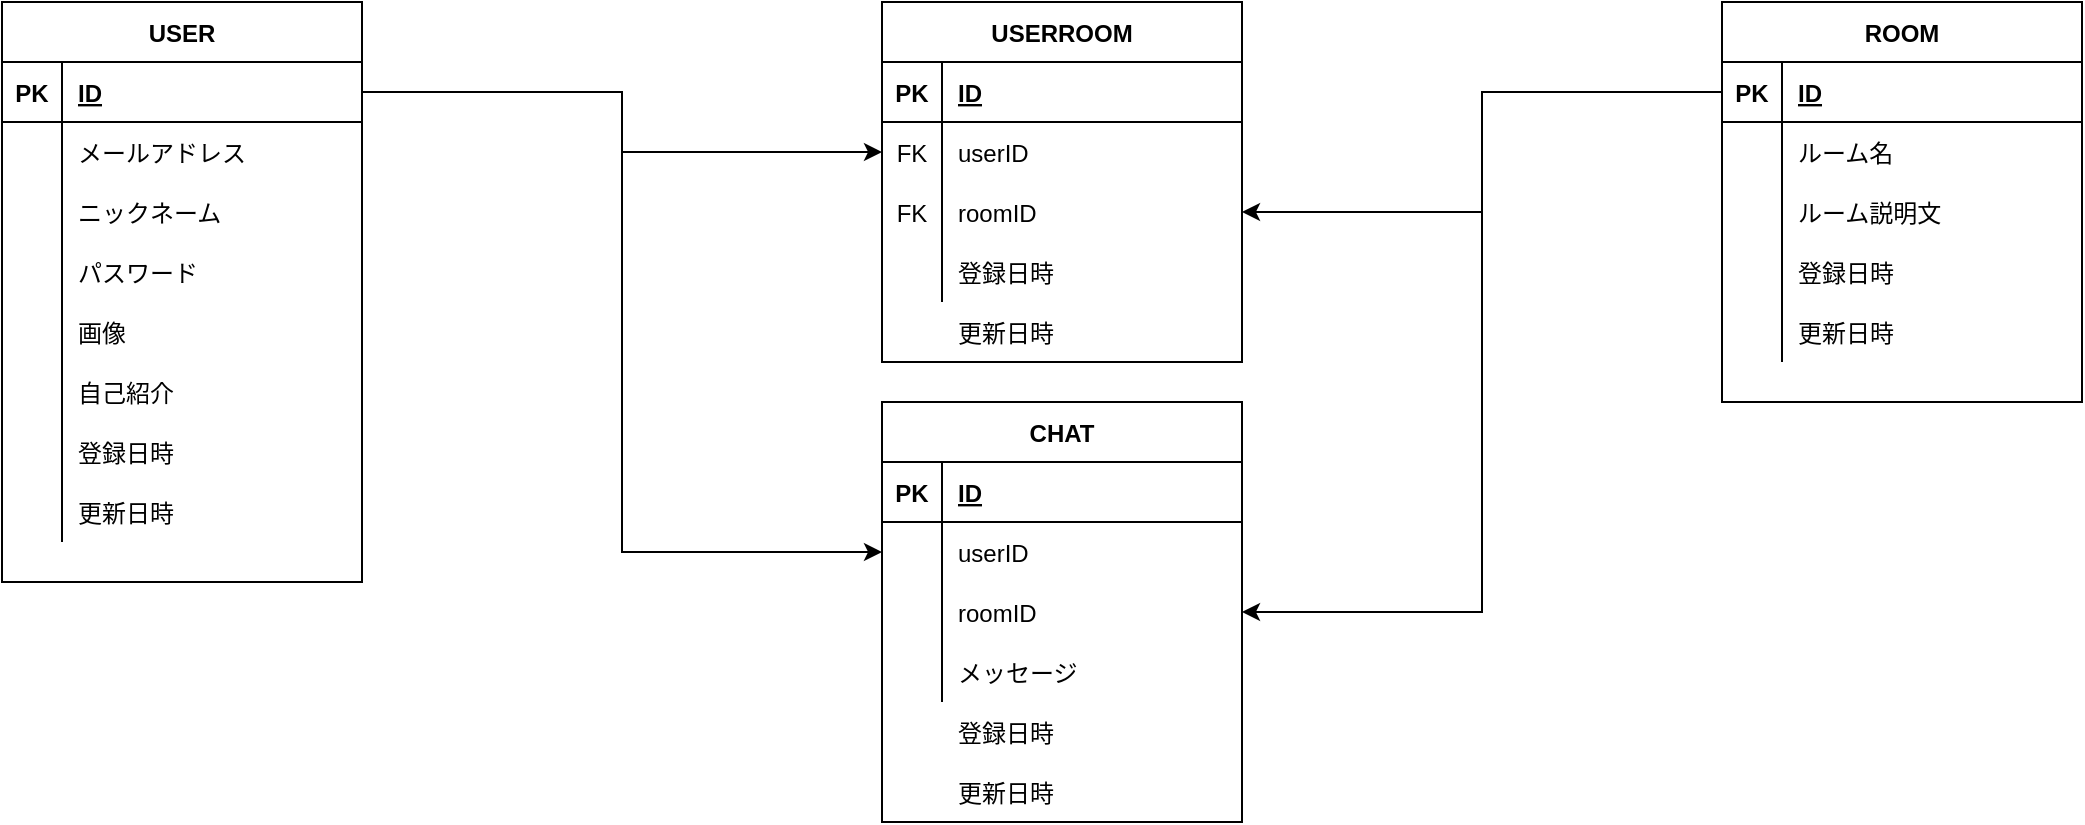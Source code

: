 <mxfile version="14.0.1" type="github">
  <diagram id="dEB8XlI67_u_IVw_Vs-G" name="ページ1">
    <mxGraphModel dx="1113" dy="667" grid="1" gridSize="10" guides="1" tooltips="1" connect="1" arrows="1" fold="1" page="1" pageScale="1" pageWidth="1654" pageHeight="1169" math="0" shadow="0">
      <root>
        <mxCell id="0" />
        <mxCell id="1" parent="0" />
        <mxCell id="pdT_NjHJpdxYsYQ8o59m-1" value="USER" style="shape=table;startSize=30;container=1;collapsible=1;childLayout=tableLayout;fixedRows=1;rowLines=0;fontStyle=1;align=center;resizeLast=1;" vertex="1" parent="1">
          <mxGeometry x="40" y="40" width="180" height="290" as="geometry" />
        </mxCell>
        <mxCell id="pdT_NjHJpdxYsYQ8o59m-2" value="" style="shape=partialRectangle;collapsible=0;dropTarget=0;pointerEvents=0;fillColor=none;top=0;left=0;bottom=1;right=0;points=[[0,0.5],[1,0.5]];portConstraint=eastwest;" vertex="1" parent="pdT_NjHJpdxYsYQ8o59m-1">
          <mxGeometry y="30" width="180" height="30" as="geometry" />
        </mxCell>
        <mxCell id="pdT_NjHJpdxYsYQ8o59m-3" value="PK" style="shape=partialRectangle;connectable=0;fillColor=none;top=0;left=0;bottom=0;right=0;fontStyle=1;overflow=hidden;" vertex="1" parent="pdT_NjHJpdxYsYQ8o59m-2">
          <mxGeometry width="30" height="30" as="geometry" />
        </mxCell>
        <mxCell id="pdT_NjHJpdxYsYQ8o59m-4" value="ID" style="shape=partialRectangle;connectable=0;fillColor=none;top=0;left=0;bottom=0;right=0;align=left;spacingLeft=6;fontStyle=5;overflow=hidden;" vertex="1" parent="pdT_NjHJpdxYsYQ8o59m-2">
          <mxGeometry x="30" width="150" height="30" as="geometry" />
        </mxCell>
        <mxCell id="pdT_NjHJpdxYsYQ8o59m-5" value="" style="shape=partialRectangle;collapsible=0;dropTarget=0;pointerEvents=0;fillColor=none;top=0;left=0;bottom=0;right=0;points=[[0,0.5],[1,0.5]];portConstraint=eastwest;" vertex="1" parent="pdT_NjHJpdxYsYQ8o59m-1">
          <mxGeometry y="60" width="180" height="30" as="geometry" />
        </mxCell>
        <mxCell id="pdT_NjHJpdxYsYQ8o59m-6" value="" style="shape=partialRectangle;connectable=0;fillColor=none;top=0;left=0;bottom=0;right=0;editable=1;overflow=hidden;" vertex="1" parent="pdT_NjHJpdxYsYQ8o59m-5">
          <mxGeometry width="30" height="30" as="geometry" />
        </mxCell>
        <mxCell id="pdT_NjHJpdxYsYQ8o59m-7" value="メールアドレス" style="shape=partialRectangle;connectable=0;fillColor=none;top=0;left=0;bottom=0;right=0;align=left;spacingLeft=6;overflow=hidden;" vertex="1" parent="pdT_NjHJpdxYsYQ8o59m-5">
          <mxGeometry x="30" width="150" height="30" as="geometry" />
        </mxCell>
        <mxCell id="pdT_NjHJpdxYsYQ8o59m-8" value="" style="shape=partialRectangle;collapsible=0;dropTarget=0;pointerEvents=0;fillColor=none;top=0;left=0;bottom=0;right=0;points=[[0,0.5],[1,0.5]];portConstraint=eastwest;" vertex="1" parent="pdT_NjHJpdxYsYQ8o59m-1">
          <mxGeometry y="90" width="180" height="30" as="geometry" />
        </mxCell>
        <mxCell id="pdT_NjHJpdxYsYQ8o59m-9" value="" style="shape=partialRectangle;connectable=0;fillColor=none;top=0;left=0;bottom=0;right=0;editable=1;overflow=hidden;" vertex="1" parent="pdT_NjHJpdxYsYQ8o59m-8">
          <mxGeometry width="30" height="30" as="geometry" />
        </mxCell>
        <mxCell id="pdT_NjHJpdxYsYQ8o59m-10" value="ニックネーム" style="shape=partialRectangle;connectable=0;fillColor=none;top=0;left=0;bottom=0;right=0;align=left;spacingLeft=6;overflow=hidden;" vertex="1" parent="pdT_NjHJpdxYsYQ8o59m-8">
          <mxGeometry x="30" width="150" height="30" as="geometry" />
        </mxCell>
        <mxCell id="pdT_NjHJpdxYsYQ8o59m-11" value="" style="shape=partialRectangle;collapsible=0;dropTarget=0;pointerEvents=0;fillColor=none;top=0;left=0;bottom=0;right=0;points=[[0,0.5],[1,0.5]];portConstraint=eastwest;" vertex="1" parent="pdT_NjHJpdxYsYQ8o59m-1">
          <mxGeometry y="120" width="180" height="30" as="geometry" />
        </mxCell>
        <mxCell id="pdT_NjHJpdxYsYQ8o59m-12" value="" style="shape=partialRectangle;connectable=0;fillColor=none;top=0;left=0;bottom=0;right=0;editable=1;overflow=hidden;" vertex="1" parent="pdT_NjHJpdxYsYQ8o59m-11">
          <mxGeometry width="30" height="30" as="geometry" />
        </mxCell>
        <mxCell id="pdT_NjHJpdxYsYQ8o59m-13" value="パスワード" style="shape=partialRectangle;connectable=0;fillColor=none;top=0;left=0;bottom=0;right=0;align=left;spacingLeft=6;overflow=hidden;" vertex="1" parent="pdT_NjHJpdxYsYQ8o59m-11">
          <mxGeometry x="30" width="150" height="30" as="geometry" />
        </mxCell>
        <mxCell id="pdT_NjHJpdxYsYQ8o59m-14" value="" style="shape=partialRectangle;collapsible=0;dropTarget=0;pointerEvents=0;fillColor=none;top=0;left=0;bottom=0;right=0;points=[[0,0.5],[1,0.5]];portConstraint=eastwest;" vertex="1" parent="pdT_NjHJpdxYsYQ8o59m-1">
          <mxGeometry y="150" width="180" height="30" as="geometry" />
        </mxCell>
        <mxCell id="pdT_NjHJpdxYsYQ8o59m-15" value="" style="shape=partialRectangle;connectable=0;fillColor=none;top=0;left=0;bottom=0;right=0;editable=1;overflow=hidden;" vertex="1" parent="pdT_NjHJpdxYsYQ8o59m-14">
          <mxGeometry width="30" height="30" as="geometry" />
        </mxCell>
        <mxCell id="pdT_NjHJpdxYsYQ8o59m-16" value="画像" style="shape=partialRectangle;connectable=0;fillColor=none;top=0;left=0;bottom=0;right=0;align=left;spacingLeft=6;overflow=hidden;" vertex="1" parent="pdT_NjHJpdxYsYQ8o59m-14">
          <mxGeometry x="30" width="150" height="30" as="geometry" />
        </mxCell>
        <mxCell id="pdT_NjHJpdxYsYQ8o59m-17" value="" style="shape=partialRectangle;collapsible=0;dropTarget=0;pointerEvents=0;fillColor=none;top=0;left=0;bottom=0;right=0;points=[[0,0.5],[1,0.5]];portConstraint=eastwest;" vertex="1" parent="pdT_NjHJpdxYsYQ8o59m-1">
          <mxGeometry y="180" width="180" height="30" as="geometry" />
        </mxCell>
        <mxCell id="pdT_NjHJpdxYsYQ8o59m-18" value="" style="shape=partialRectangle;connectable=0;fillColor=none;top=0;left=0;bottom=0;right=0;editable=1;overflow=hidden;" vertex="1" parent="pdT_NjHJpdxYsYQ8o59m-17">
          <mxGeometry width="30" height="30" as="geometry" />
        </mxCell>
        <mxCell id="pdT_NjHJpdxYsYQ8o59m-19" value="自己紹介" style="shape=partialRectangle;connectable=0;fillColor=none;top=0;left=0;bottom=0;right=0;align=left;spacingLeft=6;overflow=hidden;" vertex="1" parent="pdT_NjHJpdxYsYQ8o59m-17">
          <mxGeometry x="30" width="150" height="30" as="geometry" />
        </mxCell>
        <mxCell id="pdT_NjHJpdxYsYQ8o59m-71" value="" style="shape=partialRectangle;collapsible=0;dropTarget=0;pointerEvents=0;fillColor=none;top=0;left=0;bottom=0;right=0;points=[[0,0.5],[1,0.5]];portConstraint=eastwest;" vertex="1" parent="pdT_NjHJpdxYsYQ8o59m-1">
          <mxGeometry y="210" width="180" height="30" as="geometry" />
        </mxCell>
        <mxCell id="pdT_NjHJpdxYsYQ8o59m-72" value="" style="shape=partialRectangle;connectable=0;fillColor=none;top=0;left=0;bottom=0;right=0;editable=1;overflow=hidden;" vertex="1" parent="pdT_NjHJpdxYsYQ8o59m-71">
          <mxGeometry width="30" height="30" as="geometry" />
        </mxCell>
        <mxCell id="pdT_NjHJpdxYsYQ8o59m-73" value="登録日時" style="shape=partialRectangle;connectable=0;fillColor=none;top=0;left=0;bottom=0;right=0;align=left;spacingLeft=6;overflow=hidden;" vertex="1" parent="pdT_NjHJpdxYsYQ8o59m-71">
          <mxGeometry x="30" width="150" height="30" as="geometry" />
        </mxCell>
        <mxCell id="pdT_NjHJpdxYsYQ8o59m-75" value="" style="shape=partialRectangle;collapsible=0;dropTarget=0;pointerEvents=0;fillColor=none;top=0;left=0;bottom=0;right=0;points=[[0,0.5],[1,0.5]];portConstraint=eastwest;" vertex="1" parent="pdT_NjHJpdxYsYQ8o59m-1">
          <mxGeometry y="240" width="180" height="30" as="geometry" />
        </mxCell>
        <mxCell id="pdT_NjHJpdxYsYQ8o59m-76" value="" style="shape=partialRectangle;connectable=0;fillColor=none;top=0;left=0;bottom=0;right=0;editable=1;overflow=hidden;" vertex="1" parent="pdT_NjHJpdxYsYQ8o59m-75">
          <mxGeometry width="30" height="30" as="geometry" />
        </mxCell>
        <mxCell id="pdT_NjHJpdxYsYQ8o59m-77" value="更新日時" style="shape=partialRectangle;connectable=0;fillColor=none;top=0;left=0;bottom=0;right=0;align=left;spacingLeft=6;overflow=hidden;" vertex="1" parent="pdT_NjHJpdxYsYQ8o59m-75">
          <mxGeometry x="30" width="150" height="30" as="geometry" />
        </mxCell>
        <mxCell id="pdT_NjHJpdxYsYQ8o59m-20" value="ROOM" style="shape=table;startSize=30;container=1;collapsible=1;childLayout=tableLayout;fixedRows=1;rowLines=0;fontStyle=1;align=center;resizeLast=1;" vertex="1" parent="1">
          <mxGeometry x="900" y="40" width="180" height="200" as="geometry" />
        </mxCell>
        <mxCell id="pdT_NjHJpdxYsYQ8o59m-21" value="" style="shape=partialRectangle;collapsible=0;dropTarget=0;pointerEvents=0;fillColor=none;top=0;left=0;bottom=1;right=0;points=[[0,0.5],[1,0.5]];portConstraint=eastwest;" vertex="1" parent="pdT_NjHJpdxYsYQ8o59m-20">
          <mxGeometry y="30" width="180" height="30" as="geometry" />
        </mxCell>
        <mxCell id="pdT_NjHJpdxYsYQ8o59m-22" value="PK" style="shape=partialRectangle;connectable=0;fillColor=none;top=0;left=0;bottom=0;right=0;fontStyle=1;overflow=hidden;" vertex="1" parent="pdT_NjHJpdxYsYQ8o59m-21">
          <mxGeometry width="30" height="30" as="geometry" />
        </mxCell>
        <mxCell id="pdT_NjHJpdxYsYQ8o59m-23" value="ID" style="shape=partialRectangle;connectable=0;fillColor=none;top=0;left=0;bottom=0;right=0;align=left;spacingLeft=6;fontStyle=5;overflow=hidden;" vertex="1" parent="pdT_NjHJpdxYsYQ8o59m-21">
          <mxGeometry x="30" width="150" height="30" as="geometry" />
        </mxCell>
        <mxCell id="pdT_NjHJpdxYsYQ8o59m-24" value="" style="shape=partialRectangle;collapsible=0;dropTarget=0;pointerEvents=0;fillColor=none;top=0;left=0;bottom=0;right=0;points=[[0,0.5],[1,0.5]];portConstraint=eastwest;" vertex="1" parent="pdT_NjHJpdxYsYQ8o59m-20">
          <mxGeometry y="60" width="180" height="30" as="geometry" />
        </mxCell>
        <mxCell id="pdT_NjHJpdxYsYQ8o59m-25" value="" style="shape=partialRectangle;connectable=0;fillColor=none;top=0;left=0;bottom=0;right=0;editable=1;overflow=hidden;" vertex="1" parent="pdT_NjHJpdxYsYQ8o59m-24">
          <mxGeometry width="30" height="30" as="geometry" />
        </mxCell>
        <mxCell id="pdT_NjHJpdxYsYQ8o59m-26" value="ルーム名" style="shape=partialRectangle;connectable=0;fillColor=none;top=0;left=0;bottom=0;right=0;align=left;spacingLeft=6;overflow=hidden;" vertex="1" parent="pdT_NjHJpdxYsYQ8o59m-24">
          <mxGeometry x="30" width="150" height="30" as="geometry" />
        </mxCell>
        <mxCell id="pdT_NjHJpdxYsYQ8o59m-67" value="" style="shape=partialRectangle;collapsible=0;dropTarget=0;pointerEvents=0;fillColor=none;top=0;left=0;bottom=0;right=0;points=[[0,0.5],[1,0.5]];portConstraint=eastwest;" vertex="1" parent="pdT_NjHJpdxYsYQ8o59m-20">
          <mxGeometry y="90" width="180" height="30" as="geometry" />
        </mxCell>
        <mxCell id="pdT_NjHJpdxYsYQ8o59m-68" value="" style="shape=partialRectangle;connectable=0;fillColor=none;top=0;left=0;bottom=0;right=0;editable=1;overflow=hidden;" vertex="1" parent="pdT_NjHJpdxYsYQ8o59m-67">
          <mxGeometry width="30" height="30" as="geometry" />
        </mxCell>
        <mxCell id="pdT_NjHJpdxYsYQ8o59m-69" value="ルーム説明文" style="shape=partialRectangle;connectable=0;fillColor=none;top=0;left=0;bottom=0;right=0;align=left;spacingLeft=6;overflow=hidden;" vertex="1" parent="pdT_NjHJpdxYsYQ8o59m-67">
          <mxGeometry x="30" width="150" height="30" as="geometry" />
        </mxCell>
        <mxCell id="pdT_NjHJpdxYsYQ8o59m-27" value="" style="shape=partialRectangle;collapsible=0;dropTarget=0;pointerEvents=0;fillColor=none;top=0;left=0;bottom=0;right=0;points=[[0,0.5],[1,0.5]];portConstraint=eastwest;" vertex="1" parent="pdT_NjHJpdxYsYQ8o59m-20">
          <mxGeometry y="120" width="180" height="30" as="geometry" />
        </mxCell>
        <mxCell id="pdT_NjHJpdxYsYQ8o59m-28" value="" style="shape=partialRectangle;connectable=0;fillColor=none;top=0;left=0;bottom=0;right=0;editable=1;overflow=hidden;" vertex="1" parent="pdT_NjHJpdxYsYQ8o59m-27">
          <mxGeometry width="30" height="30" as="geometry" />
        </mxCell>
        <mxCell id="pdT_NjHJpdxYsYQ8o59m-29" value="" style="shape=partialRectangle;connectable=0;fillColor=none;top=0;left=0;bottom=0;right=0;align=left;spacingLeft=6;overflow=hidden;" vertex="1" parent="pdT_NjHJpdxYsYQ8o59m-27">
          <mxGeometry x="30" width="150" height="30" as="geometry" />
        </mxCell>
        <mxCell id="pdT_NjHJpdxYsYQ8o59m-30" value="" style="shape=partialRectangle;collapsible=0;dropTarget=0;pointerEvents=0;fillColor=none;top=0;left=0;bottom=0;right=0;points=[[0,0.5],[1,0.5]];portConstraint=eastwest;" vertex="1" parent="pdT_NjHJpdxYsYQ8o59m-20">
          <mxGeometry y="150" width="180" height="30" as="geometry" />
        </mxCell>
        <mxCell id="pdT_NjHJpdxYsYQ8o59m-31" value="" style="shape=partialRectangle;connectable=0;fillColor=none;top=0;left=0;bottom=0;right=0;editable=1;overflow=hidden;" vertex="1" parent="pdT_NjHJpdxYsYQ8o59m-30">
          <mxGeometry width="30" height="30" as="geometry" />
        </mxCell>
        <mxCell id="pdT_NjHJpdxYsYQ8o59m-32" value="" style="shape=partialRectangle;connectable=0;fillColor=none;top=0;left=0;bottom=0;right=0;align=left;spacingLeft=6;overflow=hidden;" vertex="1" parent="pdT_NjHJpdxYsYQ8o59m-30">
          <mxGeometry x="30" width="150" height="30" as="geometry" />
        </mxCell>
        <mxCell id="pdT_NjHJpdxYsYQ8o59m-33" value="USERROOM" style="shape=table;startSize=30;container=1;collapsible=1;childLayout=tableLayout;fixedRows=1;rowLines=0;fontStyle=1;align=center;resizeLast=1;" vertex="1" parent="1">
          <mxGeometry x="480" y="40" width="180" height="180" as="geometry" />
        </mxCell>
        <mxCell id="pdT_NjHJpdxYsYQ8o59m-34" value="" style="shape=partialRectangle;collapsible=0;dropTarget=0;pointerEvents=0;fillColor=none;top=0;left=0;bottom=1;right=0;points=[[0,0.5],[1,0.5]];portConstraint=eastwest;" vertex="1" parent="pdT_NjHJpdxYsYQ8o59m-33">
          <mxGeometry y="30" width="180" height="30" as="geometry" />
        </mxCell>
        <mxCell id="pdT_NjHJpdxYsYQ8o59m-35" value="PK" style="shape=partialRectangle;connectable=0;fillColor=none;top=0;left=0;bottom=0;right=0;fontStyle=1;overflow=hidden;" vertex="1" parent="pdT_NjHJpdxYsYQ8o59m-34">
          <mxGeometry width="30" height="30" as="geometry" />
        </mxCell>
        <mxCell id="pdT_NjHJpdxYsYQ8o59m-36" value="ID" style="shape=partialRectangle;connectable=0;fillColor=none;top=0;left=0;bottom=0;right=0;align=left;spacingLeft=6;fontStyle=5;overflow=hidden;" vertex="1" parent="pdT_NjHJpdxYsYQ8o59m-34">
          <mxGeometry x="30" width="150" height="30" as="geometry" />
        </mxCell>
        <mxCell id="pdT_NjHJpdxYsYQ8o59m-37" value="" style="shape=partialRectangle;collapsible=0;dropTarget=0;pointerEvents=0;fillColor=none;top=0;left=0;bottom=0;right=0;points=[[0,0.5],[1,0.5]];portConstraint=eastwest;" vertex="1" parent="pdT_NjHJpdxYsYQ8o59m-33">
          <mxGeometry y="60" width="180" height="30" as="geometry" />
        </mxCell>
        <mxCell id="pdT_NjHJpdxYsYQ8o59m-38" value="FK" style="shape=partialRectangle;connectable=0;fillColor=none;top=0;left=0;bottom=0;right=0;editable=1;overflow=hidden;" vertex="1" parent="pdT_NjHJpdxYsYQ8o59m-37">
          <mxGeometry width="30" height="30" as="geometry" />
        </mxCell>
        <mxCell id="pdT_NjHJpdxYsYQ8o59m-39" value="userID" style="shape=partialRectangle;connectable=0;fillColor=none;top=0;left=0;bottom=0;right=0;align=left;spacingLeft=6;overflow=hidden;" vertex="1" parent="pdT_NjHJpdxYsYQ8o59m-37">
          <mxGeometry x="30" width="150" height="30" as="geometry" />
        </mxCell>
        <mxCell id="pdT_NjHJpdxYsYQ8o59m-40" value="" style="shape=partialRectangle;collapsible=0;dropTarget=0;pointerEvents=0;fillColor=none;top=0;left=0;bottom=0;right=0;points=[[0,0.5],[1,0.5]];portConstraint=eastwest;" vertex="1" parent="pdT_NjHJpdxYsYQ8o59m-33">
          <mxGeometry y="90" width="180" height="30" as="geometry" />
        </mxCell>
        <mxCell id="pdT_NjHJpdxYsYQ8o59m-41" value="FK" style="shape=partialRectangle;connectable=0;fillColor=none;top=0;left=0;bottom=0;right=0;editable=1;overflow=hidden;" vertex="1" parent="pdT_NjHJpdxYsYQ8o59m-40">
          <mxGeometry width="30" height="30" as="geometry" />
        </mxCell>
        <mxCell id="pdT_NjHJpdxYsYQ8o59m-42" value="roomID" style="shape=partialRectangle;connectable=0;fillColor=none;top=0;left=0;bottom=0;right=0;align=left;spacingLeft=6;overflow=hidden;" vertex="1" parent="pdT_NjHJpdxYsYQ8o59m-40">
          <mxGeometry x="30" width="150" height="30" as="geometry" />
        </mxCell>
        <mxCell id="pdT_NjHJpdxYsYQ8o59m-43" value="" style="shape=partialRectangle;collapsible=0;dropTarget=0;pointerEvents=0;fillColor=none;top=0;left=0;bottom=0;right=0;points=[[0,0.5],[1,0.5]];portConstraint=eastwest;" vertex="1" parent="pdT_NjHJpdxYsYQ8o59m-33">
          <mxGeometry y="120" width="180" height="30" as="geometry" />
        </mxCell>
        <mxCell id="pdT_NjHJpdxYsYQ8o59m-44" value="" style="shape=partialRectangle;connectable=0;fillColor=none;top=0;left=0;bottom=0;right=0;editable=1;overflow=hidden;" vertex="1" parent="pdT_NjHJpdxYsYQ8o59m-43">
          <mxGeometry width="30" height="30" as="geometry" />
        </mxCell>
        <mxCell id="pdT_NjHJpdxYsYQ8o59m-45" value="" style="shape=partialRectangle;connectable=0;fillColor=none;top=0;left=0;bottom=0;right=0;align=left;spacingLeft=6;overflow=hidden;" vertex="1" parent="pdT_NjHJpdxYsYQ8o59m-43">
          <mxGeometry x="30" width="150" height="30" as="geometry" />
        </mxCell>
        <mxCell id="pdT_NjHJpdxYsYQ8o59m-46" style="edgeStyle=orthogonalEdgeStyle;rounded=0;orthogonalLoop=1;jettySize=auto;html=1;exitX=1;exitY=0.5;exitDx=0;exitDy=0;entryX=0;entryY=0.5;entryDx=0;entryDy=0;" edge="1" parent="1" source="pdT_NjHJpdxYsYQ8o59m-2" target="pdT_NjHJpdxYsYQ8o59m-37">
          <mxGeometry relative="1" as="geometry" />
        </mxCell>
        <mxCell id="pdT_NjHJpdxYsYQ8o59m-47" style="edgeStyle=orthogonalEdgeStyle;rounded=0;orthogonalLoop=1;jettySize=auto;html=1;exitX=0;exitY=0.5;exitDx=0;exitDy=0;entryX=1;entryY=0.5;entryDx=0;entryDy=0;" edge="1" parent="1" source="pdT_NjHJpdxYsYQ8o59m-21" target="pdT_NjHJpdxYsYQ8o59m-40">
          <mxGeometry relative="1" as="geometry" />
        </mxCell>
        <mxCell id="pdT_NjHJpdxYsYQ8o59m-48" value="CHAT" style="shape=table;startSize=30;container=1;collapsible=1;childLayout=tableLayout;fixedRows=1;rowLines=0;fontStyle=1;align=center;resizeLast=1;" vertex="1" parent="1">
          <mxGeometry x="480" y="240" width="180" height="210" as="geometry" />
        </mxCell>
        <mxCell id="pdT_NjHJpdxYsYQ8o59m-49" value="" style="shape=partialRectangle;collapsible=0;dropTarget=0;pointerEvents=0;fillColor=none;top=0;left=0;bottom=1;right=0;points=[[0,0.5],[1,0.5]];portConstraint=eastwest;" vertex="1" parent="pdT_NjHJpdxYsYQ8o59m-48">
          <mxGeometry y="30" width="180" height="30" as="geometry" />
        </mxCell>
        <mxCell id="pdT_NjHJpdxYsYQ8o59m-50" value="PK" style="shape=partialRectangle;connectable=0;fillColor=none;top=0;left=0;bottom=0;right=0;fontStyle=1;overflow=hidden;" vertex="1" parent="pdT_NjHJpdxYsYQ8o59m-49">
          <mxGeometry width="30" height="30" as="geometry" />
        </mxCell>
        <mxCell id="pdT_NjHJpdxYsYQ8o59m-51" value="ID" style="shape=partialRectangle;connectable=0;fillColor=none;top=0;left=0;bottom=0;right=0;align=left;spacingLeft=6;fontStyle=5;overflow=hidden;" vertex="1" parent="pdT_NjHJpdxYsYQ8o59m-49">
          <mxGeometry x="30" width="150" height="30" as="geometry" />
        </mxCell>
        <mxCell id="pdT_NjHJpdxYsYQ8o59m-52" value="" style="shape=partialRectangle;collapsible=0;dropTarget=0;pointerEvents=0;fillColor=none;top=0;left=0;bottom=0;right=0;points=[[0,0.5],[1,0.5]];portConstraint=eastwest;" vertex="1" parent="pdT_NjHJpdxYsYQ8o59m-48">
          <mxGeometry y="60" width="180" height="30" as="geometry" />
        </mxCell>
        <mxCell id="pdT_NjHJpdxYsYQ8o59m-53" value="" style="shape=partialRectangle;connectable=0;fillColor=none;top=0;left=0;bottom=0;right=0;editable=1;overflow=hidden;" vertex="1" parent="pdT_NjHJpdxYsYQ8o59m-52">
          <mxGeometry width="30" height="30" as="geometry" />
        </mxCell>
        <mxCell id="pdT_NjHJpdxYsYQ8o59m-54" value="userID" style="shape=partialRectangle;connectable=0;fillColor=none;top=0;left=0;bottom=0;right=0;align=left;spacingLeft=6;overflow=hidden;" vertex="1" parent="pdT_NjHJpdxYsYQ8o59m-52">
          <mxGeometry x="30" width="150" height="30" as="geometry" />
        </mxCell>
        <mxCell id="pdT_NjHJpdxYsYQ8o59m-55" value="" style="shape=partialRectangle;collapsible=0;dropTarget=0;pointerEvents=0;fillColor=none;top=0;left=0;bottom=0;right=0;points=[[0,0.5],[1,0.5]];portConstraint=eastwest;" vertex="1" parent="pdT_NjHJpdxYsYQ8o59m-48">
          <mxGeometry y="90" width="180" height="30" as="geometry" />
        </mxCell>
        <mxCell id="pdT_NjHJpdxYsYQ8o59m-56" value="" style="shape=partialRectangle;connectable=0;fillColor=none;top=0;left=0;bottom=0;right=0;editable=1;overflow=hidden;" vertex="1" parent="pdT_NjHJpdxYsYQ8o59m-55">
          <mxGeometry width="30" height="30" as="geometry" />
        </mxCell>
        <mxCell id="pdT_NjHJpdxYsYQ8o59m-57" value="roomID" style="shape=partialRectangle;connectable=0;fillColor=none;top=0;left=0;bottom=0;right=0;align=left;spacingLeft=6;overflow=hidden;" vertex="1" parent="pdT_NjHJpdxYsYQ8o59m-55">
          <mxGeometry x="30" width="150" height="30" as="geometry" />
        </mxCell>
        <mxCell id="pdT_NjHJpdxYsYQ8o59m-58" value="" style="shape=partialRectangle;collapsible=0;dropTarget=0;pointerEvents=0;fillColor=none;top=0;left=0;bottom=0;right=0;points=[[0,0.5],[1,0.5]];portConstraint=eastwest;" vertex="1" parent="pdT_NjHJpdxYsYQ8o59m-48">
          <mxGeometry y="120" width="180" height="30" as="geometry" />
        </mxCell>
        <mxCell id="pdT_NjHJpdxYsYQ8o59m-59" value="" style="shape=partialRectangle;connectable=0;fillColor=none;top=0;left=0;bottom=0;right=0;editable=1;overflow=hidden;" vertex="1" parent="pdT_NjHJpdxYsYQ8o59m-58">
          <mxGeometry width="30" height="30" as="geometry" />
        </mxCell>
        <mxCell id="pdT_NjHJpdxYsYQ8o59m-60" value="メッセージ" style="shape=partialRectangle;connectable=0;fillColor=none;top=0;left=0;bottom=0;right=0;align=left;spacingLeft=6;overflow=hidden;" vertex="1" parent="pdT_NjHJpdxYsYQ8o59m-58">
          <mxGeometry x="30" width="150" height="30" as="geometry" />
        </mxCell>
        <mxCell id="pdT_NjHJpdxYsYQ8o59m-64" style="edgeStyle=orthogonalEdgeStyle;rounded=0;orthogonalLoop=1;jettySize=auto;html=1;exitX=0;exitY=0.5;exitDx=0;exitDy=0;entryX=1;entryY=0.5;entryDx=0;entryDy=0;" edge="1" parent="1" source="pdT_NjHJpdxYsYQ8o59m-21" target="pdT_NjHJpdxYsYQ8o59m-55">
          <mxGeometry relative="1" as="geometry" />
        </mxCell>
        <mxCell id="pdT_NjHJpdxYsYQ8o59m-65" style="edgeStyle=orthogonalEdgeStyle;rounded=0;orthogonalLoop=1;jettySize=auto;html=1;exitX=1;exitY=0.5;exitDx=0;exitDy=0;entryX=0;entryY=0.5;entryDx=0;entryDy=0;" edge="1" parent="1" source="pdT_NjHJpdxYsYQ8o59m-2" target="pdT_NjHJpdxYsYQ8o59m-52">
          <mxGeometry relative="1" as="geometry" />
        </mxCell>
        <mxCell id="pdT_NjHJpdxYsYQ8o59m-78" value="登録日時" style="shape=partialRectangle;connectable=0;fillColor=none;top=0;left=0;bottom=0;right=0;align=left;spacingLeft=6;overflow=hidden;" vertex="1" parent="1">
          <mxGeometry x="510" y="160" width="150" height="30" as="geometry" />
        </mxCell>
        <mxCell id="pdT_NjHJpdxYsYQ8o59m-79" value="更新日時" style="shape=partialRectangle;connectable=0;fillColor=none;top=0;left=0;bottom=0;right=0;align=left;spacingLeft=6;overflow=hidden;" vertex="1" parent="1">
          <mxGeometry x="510" y="190" width="150" height="30" as="geometry" />
        </mxCell>
        <mxCell id="pdT_NjHJpdxYsYQ8o59m-80" value="" style="shape=partialRectangle;collapsible=0;dropTarget=0;pointerEvents=0;fillColor=none;top=0;left=0;bottom=0;right=0;points=[[0,0.5],[1,0.5]];portConstraint=eastwest;" vertex="1" parent="1">
          <mxGeometry x="480" y="380" width="180" height="40" as="geometry" />
        </mxCell>
        <mxCell id="pdT_NjHJpdxYsYQ8o59m-81" value="" style="shape=partialRectangle;connectable=0;fillColor=none;top=0;left=0;bottom=0;right=0;editable=1;overflow=hidden;" vertex="1" parent="pdT_NjHJpdxYsYQ8o59m-80">
          <mxGeometry width="30" height="30" as="geometry" />
        </mxCell>
        <mxCell id="pdT_NjHJpdxYsYQ8o59m-82" value="登録日時" style="shape=partialRectangle;connectable=0;fillColor=none;top=0;left=0;bottom=0;right=0;align=left;spacingLeft=6;overflow=hidden;" vertex="1" parent="pdT_NjHJpdxYsYQ8o59m-80">
          <mxGeometry x="30" y="10" width="150" height="30" as="geometry" />
        </mxCell>
        <mxCell id="pdT_NjHJpdxYsYQ8o59m-83" value="更新日時" style="shape=partialRectangle;connectable=0;fillColor=none;top=0;left=0;bottom=0;right=0;align=left;spacingLeft=6;overflow=hidden;" vertex="1" parent="1">
          <mxGeometry x="510" y="420" width="150" height="30" as="geometry" />
        </mxCell>
        <mxCell id="pdT_NjHJpdxYsYQ8o59m-84" value="登録日時" style="shape=partialRectangle;connectable=0;fillColor=none;top=0;left=0;bottom=0;right=0;align=left;spacingLeft=6;overflow=hidden;" vertex="1" parent="1">
          <mxGeometry x="930" y="160" width="150" height="30" as="geometry" />
        </mxCell>
        <mxCell id="pdT_NjHJpdxYsYQ8o59m-85" value="更新日時" style="shape=partialRectangle;connectable=0;fillColor=none;top=0;left=0;bottom=0;right=0;align=left;spacingLeft=6;overflow=hidden;" vertex="1" parent="1">
          <mxGeometry x="930" y="190" width="150" height="30" as="geometry" />
        </mxCell>
      </root>
    </mxGraphModel>
  </diagram>
</mxfile>
